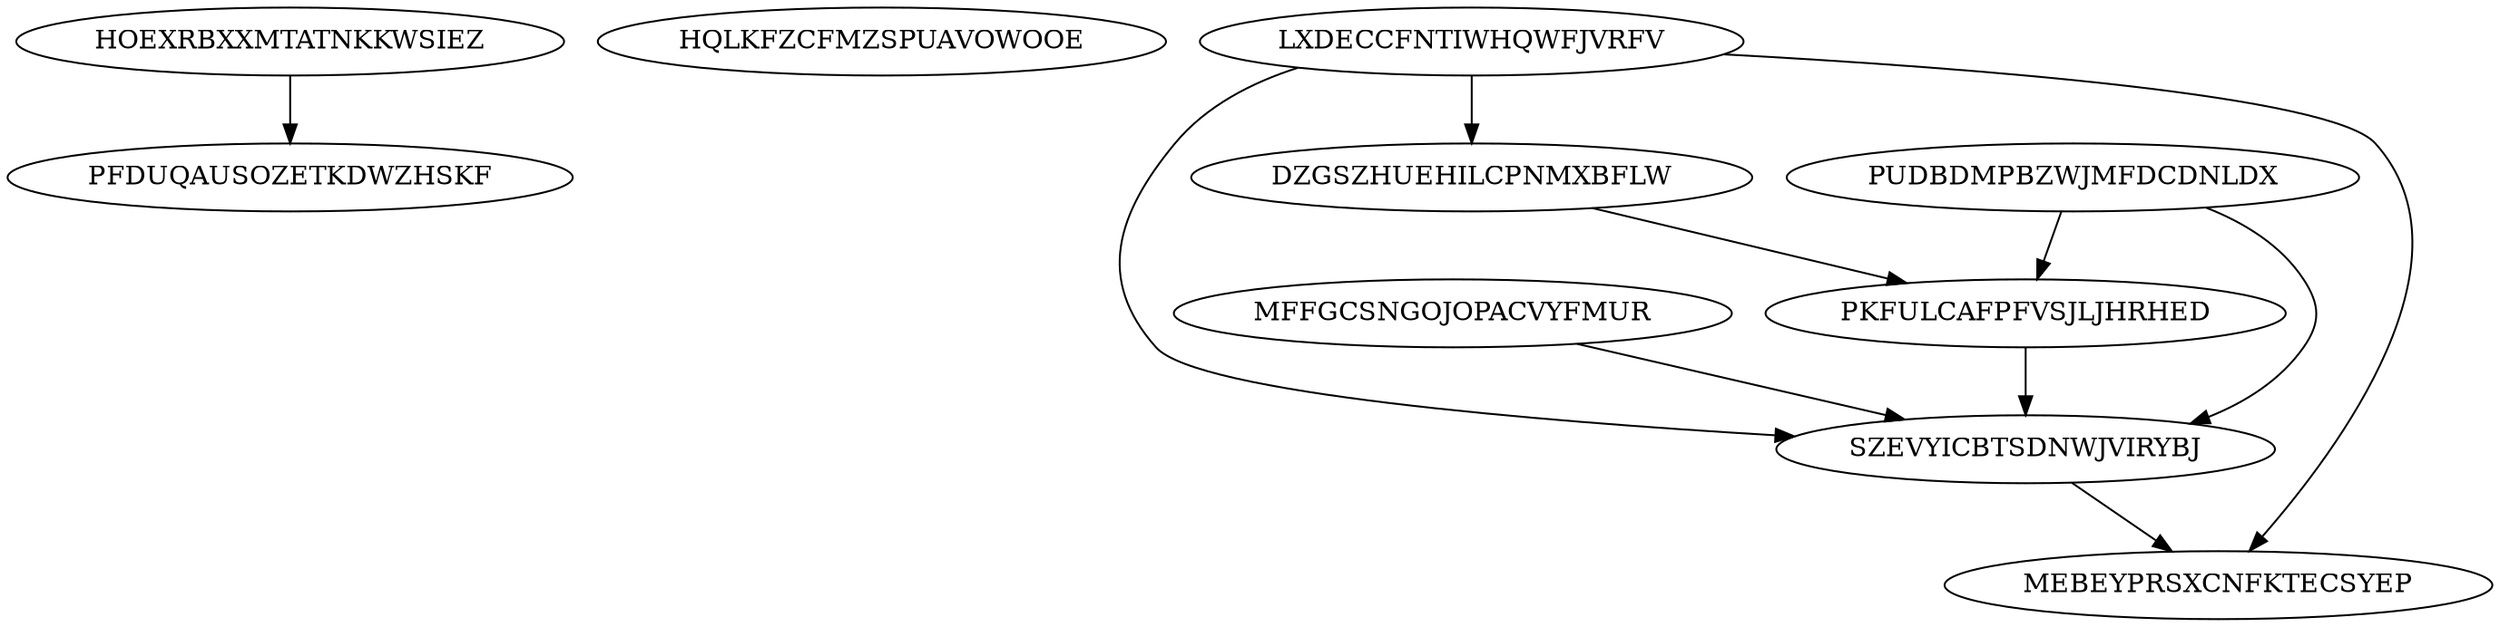digraph N10M10 {
	HOEXRBXXMTATNKKWSIEZ	[Weight=10];
	HQLKFZCFMZSPUAVOWOOE	[Weight=13];
	MFFGCSNGOJOPACVYFMUR	[Weight=20];
	PUDBDMPBZWJMFDCDNLDX	[Weight=14];
	LXDECCFNTIWHQWFJVRFV	[Weight=11];
	DZGSZHUEHILCPNMXBFLW	[Weight=12];
	PKFULCAFPFVSJLJHRHED	[Weight=20];
	SZEVYICBTSDNWJVIRYBJ	[Weight=14];
	PFDUQAUSOZETKDWZHSKF	[Weight=18];
	MEBEYPRSXCNFKTECSYEP	[Weight=15];
	PUDBDMPBZWJMFDCDNLDX -> SZEVYICBTSDNWJVIRYBJ [Weight=12];
	PKFULCAFPFVSJLJHRHED -> SZEVYICBTSDNWJVIRYBJ [Weight=15];
	PUDBDMPBZWJMFDCDNLDX -> PKFULCAFPFVSJLJHRHED [Weight=10];
	LXDECCFNTIWHQWFJVRFV -> DZGSZHUEHILCPNMXBFLW [Weight=11];
	HOEXRBXXMTATNKKWSIEZ -> PFDUQAUSOZETKDWZHSKF [Weight=16];
	LXDECCFNTIWHQWFJVRFV -> SZEVYICBTSDNWJVIRYBJ [Weight=17];
	LXDECCFNTIWHQWFJVRFV -> MEBEYPRSXCNFKTECSYEP [Weight=19];
	MFFGCSNGOJOPACVYFMUR -> SZEVYICBTSDNWJVIRYBJ [Weight=11];
	SZEVYICBTSDNWJVIRYBJ -> MEBEYPRSXCNFKTECSYEP [Weight=13];
	DZGSZHUEHILCPNMXBFLW -> PKFULCAFPFVSJLJHRHED [Weight=12];
}
